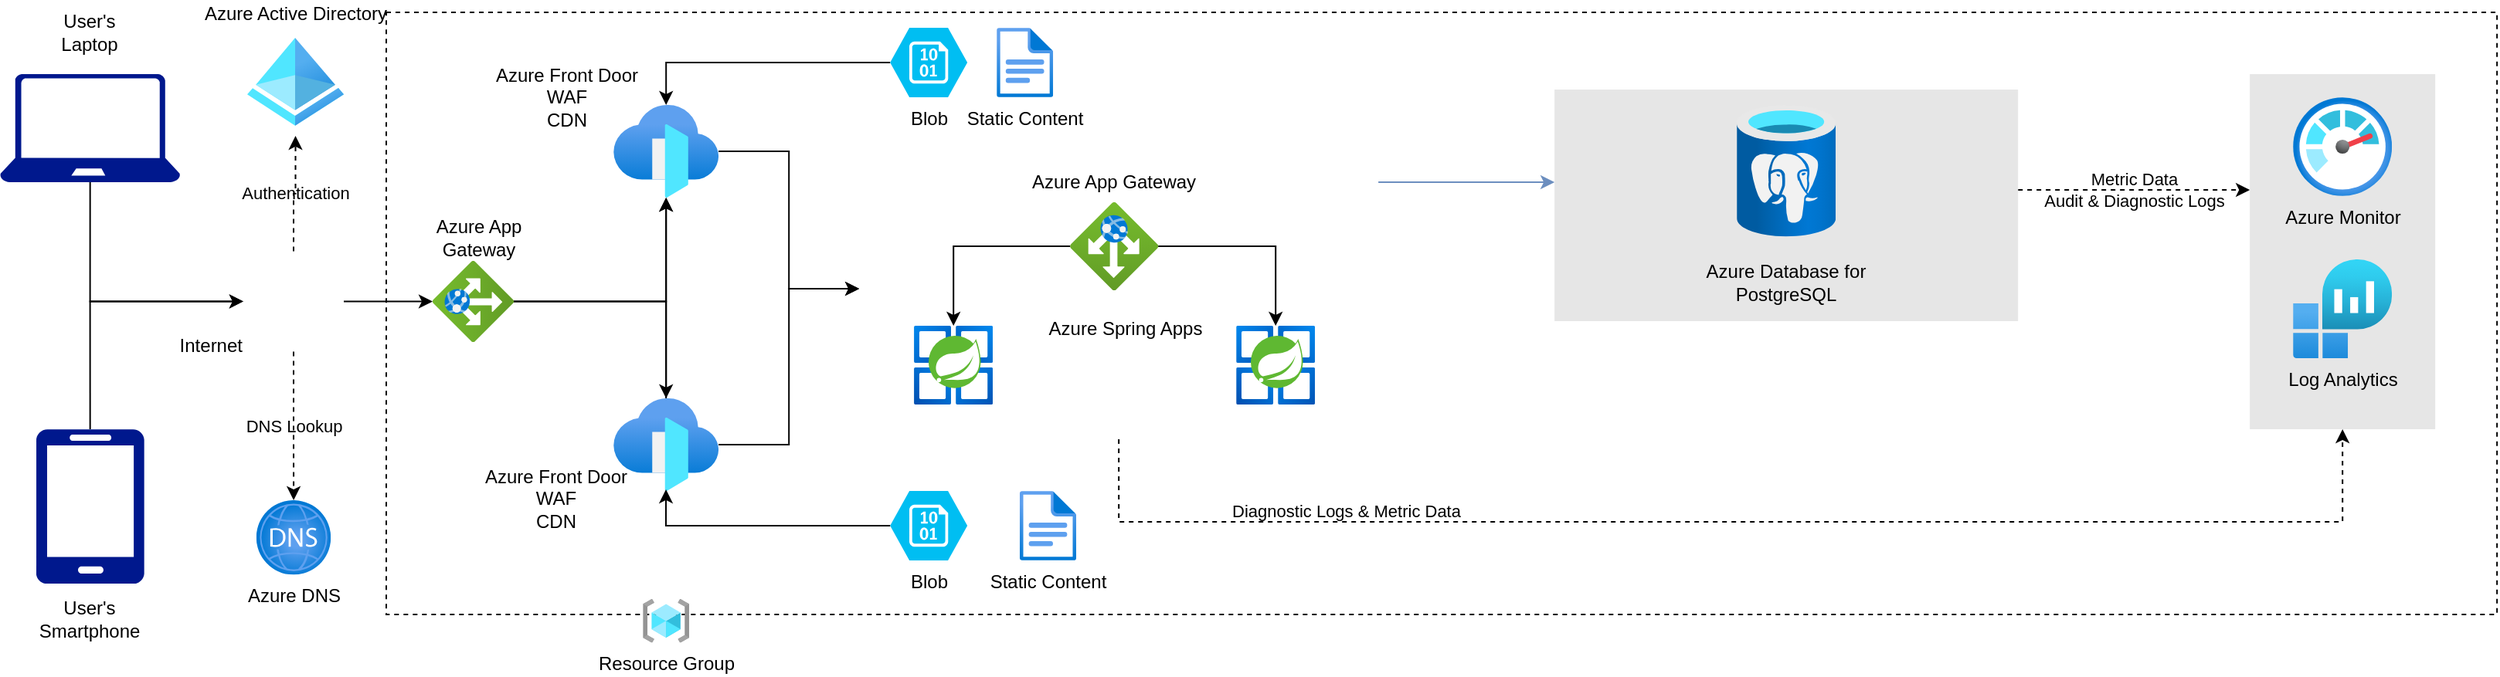 <mxfile version="24.0.5" type="github">
  <diagram id="eU42SZqNZPkEBizLYNml" name="Page-1">
    <mxGraphModel dx="2183" dy="827" grid="1" gridSize="10" guides="1" tooltips="1" connect="1" arrows="1" fold="1" page="1" pageScale="1" pageWidth="827" pageHeight="1169" math="0" shadow="0">
      <root>
        <mxCell id="0" />
        <mxCell id="1" parent="0" />
        <mxCell id="rHMRhhfsmZjwr-JyM9iI-22" value="" style="rounded=0;whiteSpace=wrap;html=1;fillColor=none;dashed=1;labelBackgroundColor=none;" parent="1" vertex="1">
          <mxGeometry x="260" y="220" width="1366.08" height="390" as="geometry" />
        </mxCell>
        <mxCell id="-X691ST315V3n6Ed_qC9-4" value="Metric Data&lt;br&gt;Audit &amp;amp; Diagnostic Logs" style="edgeStyle=orthogonalEdgeStyle;rounded=0;orthogonalLoop=1;jettySize=auto;html=1;labelBackgroundColor=none;dashed=1;" parent="1" source="rHMRhhfsmZjwr-JyM9iI-26" target="-X691ST315V3n6Ed_qC9-3" edge="1">
          <mxGeometry relative="1" as="geometry">
            <Array as="points">
              <mxPoint x="1386.08" y="335" />
              <mxPoint x="1386.08" y="335" />
            </Array>
          </mxGeometry>
        </mxCell>
        <mxCell id="rHMRhhfsmZjwr-JyM9iI-34" style="edgeStyle=orthogonalEdgeStyle;rounded=0;orthogonalLoop=1;jettySize=auto;html=1;fillColor=#dae8fc;strokeColor=#6c8ebf;labelBackgroundColor=none;" parent="1" target="rHMRhhfsmZjwr-JyM9iI-26" edge="1">
          <mxGeometry relative="1" as="geometry">
            <Array as="points">
              <mxPoint x="986.08" y="330" />
              <mxPoint x="986.08" y="330" />
            </Array>
            <mxPoint x="902.08" y="330" as="sourcePoint" />
          </mxGeometry>
        </mxCell>
        <mxCell id="-X691ST315V3n6Ed_qC9-6" style="edgeStyle=orthogonalEdgeStyle;rounded=0;orthogonalLoop=1;jettySize=auto;html=1;dashed=1;labelBackgroundColor=none;entryX=0.5;entryY=1;entryDx=0;entryDy=0;" parent="1" target="-X691ST315V3n6Ed_qC9-3" edge="1">
          <mxGeometry relative="1" as="geometry">
            <mxPoint x="1526.08" y="510" as="targetPoint" />
            <Array as="points">
              <mxPoint x="734.08" y="550" />
              <mxPoint x="1526.08" y="550" />
            </Array>
            <mxPoint x="734.08" y="490.5" as="sourcePoint" />
          </mxGeometry>
        </mxCell>
        <mxCell id="-X691ST315V3n6Ed_qC9-7" value="Diagnostic Logs &amp;amp; Metric Data" style="edgeLabel;html=1;align=center;verticalAlign=middle;resizable=0;points=[];labelBackgroundColor=none;" parent="-X691ST315V3n6Ed_qC9-6" vertex="1" connectable="0">
          <mxGeometry x="-0.561" relative="1" as="geometry">
            <mxPoint x="6" y="-7" as="offset" />
          </mxGeometry>
        </mxCell>
        <mxCell id="rHMRhhfsmZjwr-JyM9iI-1" value="Azure Active Directory" style="aspect=fixed;html=1;points=[];align=center;image;fontSize=12;image=img/lib/azure2/identity/Azure_Active_Directory.svg;fontFamily=Helvetica;fontColor=default;strokeColor=none;fillColor=#00BEF2;labelPosition=center;verticalLabelPosition=top;verticalAlign=bottom;labelBackgroundColor=none;" parent="1" vertex="1">
          <mxGeometry x="170.0" y="229.99" width="62.5" height="70" as="geometry" />
        </mxCell>
        <mxCell id="rHMRhhfsmZjwr-JyM9iI-5" value="DNS Lookup" style="edgeStyle=orthogonalEdgeStyle;rounded=0;orthogonalLoop=1;jettySize=auto;html=1;dashed=1;labelBackgroundColor=none;" parent="1" source="rHMRhhfsmZjwr-JyM9iI-3" target="rHMRhhfsmZjwr-JyM9iI-4" edge="1">
          <mxGeometry relative="1" as="geometry" />
        </mxCell>
        <mxCell id="rHMRhhfsmZjwr-JyM9iI-6" value="Authentication" style="edgeStyle=orthogonalEdgeStyle;rounded=0;orthogonalLoop=1;jettySize=auto;html=1;dashed=1;labelBackgroundColor=none;" parent="1" source="rHMRhhfsmZjwr-JyM9iI-3" target="rHMRhhfsmZjwr-JyM9iI-1" edge="1">
          <mxGeometry relative="1" as="geometry" />
        </mxCell>
        <mxCell id="lxnceqVmoM368mI90yUr-34" style="edgeStyle=orthogonalEdgeStyle;rounded=0;orthogonalLoop=1;jettySize=auto;html=1;" parent="1" source="rHMRhhfsmZjwr-JyM9iI-3" target="lxnceqVmoM368mI90yUr-10" edge="1">
          <mxGeometry relative="1" as="geometry" />
        </mxCell>
        <mxCell id="rHMRhhfsmZjwr-JyM9iI-3" value="&lt;div&gt;&lt;br&gt;&lt;/div&gt;&lt;div&gt;&lt;br&gt;&lt;/div&gt;&lt;div&gt;&lt;br&gt;&lt;/div&gt;&lt;div&gt;&lt;br&gt;&lt;/div&gt;Internet" style="shape=image;html=1;verticalAlign=middle;verticalLabelPosition=middle;labelBackgroundColor=none;imageAspect=0;aspect=fixed;image=https://cdn4.iconfinder.com/data/icons/for-your-interface-free-samples/128/Globe-128.png;labelPosition=left;align=right;" parent="1" vertex="1">
          <mxGeometry x="167.5" y="374.74" width="65" height="65" as="geometry" />
        </mxCell>
        <mxCell id="rHMRhhfsmZjwr-JyM9iI-4" value="Azure DNS" style="aspect=fixed;html=1;points=[];align=center;image;fontSize=12;image=img/lib/azure2/networking/DNS_Zones.svg;labelBackgroundColor=none;" parent="1" vertex="1">
          <mxGeometry x="175.87" y="536" width="48.25" height="48.25" as="geometry" />
        </mxCell>
        <mxCell id="rHMRhhfsmZjwr-JyM9iI-15" value="Blob" style="verticalLabelPosition=bottom;html=1;verticalAlign=top;align=center;strokeColor=none;fillColor=#00BEF2;shape=mxgraph.azure.storage_blob;labelBackgroundColor=none;" parent="1" vertex="1">
          <mxGeometry x="586.08" y="530" width="50" height="45" as="geometry" />
        </mxCell>
        <mxCell id="rHMRhhfsmZjwr-JyM9iI-21" value="Static Content" style="aspect=fixed;html=1;points=[];align=center;image;fontSize=12;image=img/lib/azure2/general/File.svg;labelBackgroundColor=none;" parent="1" vertex="1">
          <mxGeometry x="670" y="530" width="36.51" height="45" as="geometry" />
        </mxCell>
        <mxCell id="rHMRhhfsmZjwr-JyM9iI-23" value="Resource Group" style="aspect=fixed;html=1;points=[];align=center;image;fontSize=12;image=img/lib/azure2/general/Resource_Groups.svg;dashed=1;fillColor=none;labelBackgroundColor=none;" parent="1" vertex="1">
          <mxGeometry x="426.08" y="600" width="30" height="28.24" as="geometry" />
        </mxCell>
        <mxCell id="rHMRhhfsmZjwr-JyM9iI-33" value="" style="group;labelBackgroundColor=none;strokeColor=none;" parent="1" vertex="1" connectable="0">
          <mxGeometry x="566.08" y="334" width="330" height="160" as="geometry" />
        </mxCell>
        <mxCell id="rHMRhhfsmZjwr-JyM9iI-28" value="Azure App Gateway" style="rounded=0;whiteSpace=wrap;html=1;dashed=1;labelBackgroundColor=none;fillColor=#FFFFFF;labelPosition=center;verticalLabelPosition=top;align=center;verticalAlign=bottom;spacingTop=0;spacingBottom=-35;strokeColor=none;" parent="rHMRhhfsmZjwr-JyM9iI-33" vertex="1">
          <mxGeometry y="-30" width="330" height="190" as="geometry" />
        </mxCell>
        <mxCell id="BkGXoA5Bx6v94jvCn9sr-6" value="" style="edgeStyle=orthogonalEdgeStyle;rounded=0;orthogonalLoop=1;jettySize=auto;html=1;" parent="rHMRhhfsmZjwr-JyM9iI-33" source="BkGXoA5Bx6v94jvCn9sr-1" target="BkGXoA5Bx6v94jvCn9sr-3" edge="1">
          <mxGeometry relative="1" as="geometry" />
        </mxCell>
        <mxCell id="BkGXoA5Bx6v94jvCn9sr-7" value="" style="edgeStyle=orthogonalEdgeStyle;rounded=0;orthogonalLoop=1;jettySize=auto;html=1;" parent="rHMRhhfsmZjwr-JyM9iI-33" source="BkGXoA5Bx6v94jvCn9sr-1" target="BkGXoA5Bx6v94jvCn9sr-5" edge="1">
          <mxGeometry relative="1" as="geometry" />
        </mxCell>
        <mxCell id="BkGXoA5Bx6v94jvCn9sr-1" value="" style="image;aspect=fixed;html=1;points=[];align=center;fontSize=12;image=img/lib/azure2/networking/Application_Gateways.svg;" parent="rHMRhhfsmZjwr-JyM9iI-33" vertex="1">
          <mxGeometry x="136.515" y="9" width="57" height="57" as="geometry" />
        </mxCell>
        <mxCell id="BkGXoA5Bx6v94jvCn9sr-3" value="" style="image;aspect=fixed;html=1;points=[];align=center;fontSize=12;image=img/lib/azure2/compute/Azure_Spring_Cloud.svg;" parent="rHMRhhfsmZjwr-JyM9iI-33" vertex="1">
          <mxGeometry x="35.472" y="89" width="51" height="51" as="geometry" />
        </mxCell>
        <mxCell id="BkGXoA5Bx6v94jvCn9sr-5" value="" style="image;aspect=fixed;html=1;points=[];align=center;fontSize=12;image=img/lib/azure2/compute/Azure_Spring_Cloud.svg;" parent="rHMRhhfsmZjwr-JyM9iI-33" vertex="1">
          <mxGeometry x="244.007" y="89" width="51" height="51" as="geometry" />
        </mxCell>
        <mxCell id="BkGXoA5Bx6v94jvCn9sr-9" value="Azure Spring Apps" style="text;strokeColor=none;align=center;fillColor=none;html=1;verticalAlign=middle;whiteSpace=wrap;rounded=0;" parent="rHMRhhfsmZjwr-JyM9iI-33" vertex="1">
          <mxGeometry x="107.492" y="76" width="128.99" height="30" as="geometry" />
        </mxCell>
        <mxCell id="-X691ST315V3n6Ed_qC9-5" value="" style="group;labelBackgroundColor=none;strokeColor=none;" parent="1" vertex="1" connectable="0">
          <mxGeometry x="1466.08" y="260" width="120" height="230" as="geometry" />
        </mxCell>
        <mxCell id="-X691ST315V3n6Ed_qC9-3" value="" style="rounded=0;whiteSpace=wrap;html=1;dashed=1;labelBackgroundColor=none;fillColor=#E6E6E6;strokeColor=none;" parent="-X691ST315V3n6Ed_qC9-5" vertex="1">
          <mxGeometry width="120" height="230" as="geometry" />
        </mxCell>
        <mxCell id="-X691ST315V3n6Ed_qC9-1" value="Azure Monitor" style="aspect=fixed;html=1;points=[];align=center;image;fontSize=12;image=img/lib/azure2/management_governance/Monitor.svg;dashed=1;labelBackgroundColor=none;fillColor=#FFFFFF;" parent="-X691ST315V3n6Ed_qC9-5" vertex="1">
          <mxGeometry x="28" y="15" width="64" height="64" as="geometry" />
        </mxCell>
        <mxCell id="-X691ST315V3n6Ed_qC9-2" value="Log Analytics" style="aspect=fixed;html=1;points=[];align=center;image;fontSize=12;image=img/lib/azure2/analytics/Log_Analytics_Workspaces.svg;dashed=1;labelBackgroundColor=none;fillColor=#FFFFFF;" parent="-X691ST315V3n6Ed_qC9-5" vertex="1">
          <mxGeometry x="28" y="120" width="64" height="64" as="geometry" />
        </mxCell>
        <mxCell id="-X691ST315V3n6Ed_qC9-8" value="" style="group;labelBackgroundColor=none;strokeColor=none;" parent="1" vertex="1" connectable="0">
          <mxGeometry x="1016.08" y="270" width="300" height="150" as="geometry" />
        </mxCell>
        <mxCell id="rHMRhhfsmZjwr-JyM9iI-26" value="" style="rounded=0;whiteSpace=wrap;html=1;dashed=1;labelBackgroundColor=none;fillColor=#E6E6E6;strokeColor=none;" parent="-X691ST315V3n6Ed_qC9-8" vertex="1">
          <mxGeometry width="300" height="150" as="geometry" />
        </mxCell>
        <mxCell id="uoVPnfonSaMxyUc0y1Ku-1" value="" style="image;aspect=fixed;html=1;points=[];align=center;fontSize=12;image=img/lib/azure2/databases/Azure_Database_PostgreSQL_Server.svg;" vertex="1" parent="-X691ST315V3n6Ed_qC9-8">
          <mxGeometry x="118" y="10" width="64" height="85.33" as="geometry" />
        </mxCell>
        <mxCell id="uoVPnfonSaMxyUc0y1Ku-2" value="Azure Database for PostgreSQL" style="text;strokeColor=none;align=center;fillColor=none;html=1;verticalAlign=middle;whiteSpace=wrap;rounded=0;" vertex="1" parent="-X691ST315V3n6Ed_qC9-8">
          <mxGeometry x="80" y="110" width="140" height="30" as="geometry" />
        </mxCell>
        <mxCell id="uoVPnfonSaMxyUc0y1Ku-3" style="edgeStyle=orthogonalEdgeStyle;rounded=0;orthogonalLoop=1;jettySize=auto;html=1;exitX=0.5;exitY=1;exitDx=0;exitDy=0;" edge="1" parent="-X691ST315V3n6Ed_qC9-8" source="uoVPnfonSaMxyUc0y1Ku-2" target="uoVPnfonSaMxyUc0y1Ku-2">
          <mxGeometry relative="1" as="geometry" />
        </mxCell>
        <mxCell id="d4b7sb2zIfWXztZ_UAcB-5" style="edgeStyle=orthogonalEdgeStyle;rounded=0;orthogonalLoop=1;jettySize=auto;html=1;exitX=0.5;exitY=0;exitDx=0;exitDy=0;exitPerimeter=0;entryX=0;entryY=0.5;entryDx=0;entryDy=0;" parent="1" source="d4b7sb2zIfWXztZ_UAcB-1" target="rHMRhhfsmZjwr-JyM9iI-3" edge="1">
          <mxGeometry relative="1" as="geometry">
            <mxPoint x="263.33" y="410" as="targetPoint" />
            <Array as="points">
              <mxPoint x="68" y="407" />
            </Array>
          </mxGeometry>
        </mxCell>
        <mxCell id="d4b7sb2zIfWXztZ_UAcB-1" value="" style="sketch=0;aspect=fixed;pointerEvents=1;shadow=0;dashed=0;html=1;strokeColor=none;labelPosition=center;verticalLabelPosition=bottom;verticalAlign=top;align=center;fillColor=#00188D;shape=mxgraph.azure.mobile" parent="1" vertex="1">
          <mxGeometry x="33.33" y="490" width="70" height="100" as="geometry" />
        </mxCell>
        <mxCell id="d4b7sb2zIfWXztZ_UAcB-6" style="edgeStyle=orthogonalEdgeStyle;rounded=0;orthogonalLoop=1;jettySize=auto;html=1;exitX=0.5;exitY=1;exitDx=0;exitDy=0;exitPerimeter=0;entryX=0;entryY=0.5;entryDx=0;entryDy=0;" parent="1" source="d4b7sb2zIfWXztZ_UAcB-2" target="rHMRhhfsmZjwr-JyM9iI-3" edge="1">
          <mxGeometry relative="1" as="geometry">
            <Array as="points">
              <mxPoint x="68" y="407" />
            </Array>
          </mxGeometry>
        </mxCell>
        <mxCell id="d4b7sb2zIfWXztZ_UAcB-2" value="" style="sketch=0;aspect=fixed;pointerEvents=1;shadow=0;dashed=0;html=1;strokeColor=none;labelPosition=center;verticalLabelPosition=bottom;verticalAlign=top;align=center;fillColor=#00188D;shape=mxgraph.azure.laptop" parent="1" vertex="1">
          <mxGeometry x="10.0" y="260" width="116.66" height="70" as="geometry" />
        </mxCell>
        <mxCell id="d4b7sb2zIfWXztZ_UAcB-8" value="User&#39;s Laptop" style="text;strokeColor=none;align=center;fillColor=none;html=1;verticalAlign=middle;whiteSpace=wrap;rounded=0;" parent="1" vertex="1">
          <mxGeometry x="38.33" y="218.24" width="60" height="30" as="geometry" />
        </mxCell>
        <mxCell id="d4b7sb2zIfWXztZ_UAcB-10" value="User&#39;s Smartphone" style="text;strokeColor=none;align=center;fillColor=none;html=1;verticalAlign=middle;whiteSpace=wrap;rounded=0;" parent="1" vertex="1">
          <mxGeometry x="38.33" y="598.24" width="60" height="30" as="geometry" />
        </mxCell>
        <mxCell id="lxnceqVmoM368mI90yUr-24" value="" style="edgeStyle=orthogonalEdgeStyle;rounded=0;orthogonalLoop=1;jettySize=auto;html=1;" parent="1" source="lxnceqVmoM368mI90yUr-1" target="rHMRhhfsmZjwr-JyM9iI-7" edge="1">
          <mxGeometry relative="1" as="geometry" />
        </mxCell>
        <mxCell id="lxnceqVmoM368mI90yUr-29" style="edgeStyle=orthogonalEdgeStyle;rounded=0;orthogonalLoop=1;jettySize=auto;html=1;entryX=0;entryY=0.5;entryDx=0;entryDy=0;" parent="1" source="lxnceqVmoM368mI90yUr-1" target="rHMRhhfsmZjwr-JyM9iI-28" edge="1">
          <mxGeometry relative="1" as="geometry" />
        </mxCell>
        <mxCell id="lxnceqVmoM368mI90yUr-1" value="" style="aspect=fixed;html=1;points=[];align=center;image;fontSize=12;image=img/lib/azure2/networking/Front_Doors.svg;labelPosition=center;verticalLabelPosition=top;verticalAlign=bottom;labelBackgroundColor=none;" parent="1" vertex="1">
          <mxGeometry x="407.08" y="470" width="68" height="60" as="geometry" />
        </mxCell>
        <mxCell id="lxnceqVmoM368mI90yUr-8" style="edgeStyle=orthogonalEdgeStyle;rounded=0;orthogonalLoop=1;jettySize=auto;html=1;exitX=0;exitY=0.5;exitDx=0;exitDy=0;exitPerimeter=0;" parent="1" source="lxnceqVmoM368mI90yUr-6" target="rHMRhhfsmZjwr-JyM9iI-7" edge="1">
          <mxGeometry relative="1" as="geometry" />
        </mxCell>
        <mxCell id="lxnceqVmoM368mI90yUr-6" value="Blob" style="verticalLabelPosition=bottom;html=1;verticalAlign=top;align=center;strokeColor=none;fillColor=#00BEF2;shape=mxgraph.azure.storage_blob;labelBackgroundColor=none;" parent="1" vertex="1">
          <mxGeometry x="586.08" y="229.99" width="50" height="45" as="geometry" />
        </mxCell>
        <mxCell id="lxnceqVmoM368mI90yUr-7" value="Static Content" style="aspect=fixed;html=1;points=[];align=center;image;fontSize=12;image=img/lib/azure2/general/File.svg;labelBackgroundColor=none;" parent="1" vertex="1">
          <mxGeometry x="655.08" y="229.99" width="36.51" height="45" as="geometry" />
        </mxCell>
        <mxCell id="lxnceqVmoM368mI90yUr-9" style="edgeStyle=orthogonalEdgeStyle;rounded=0;orthogonalLoop=1;jettySize=auto;html=1;entryX=0.499;entryY=0.983;entryDx=0;entryDy=0;entryPerimeter=0;" parent="1" source="rHMRhhfsmZjwr-JyM9iI-15" target="lxnceqVmoM368mI90yUr-1" edge="1">
          <mxGeometry relative="1" as="geometry" />
        </mxCell>
        <mxCell id="lxnceqVmoM368mI90yUr-31" style="edgeStyle=orthogonalEdgeStyle;rounded=0;orthogonalLoop=1;jettySize=auto;html=1;entryX=0;entryY=0.5;entryDx=0;entryDy=0;" parent="1" source="rHMRhhfsmZjwr-JyM9iI-7" target="rHMRhhfsmZjwr-JyM9iI-28" edge="1">
          <mxGeometry relative="1" as="geometry" />
        </mxCell>
        <mxCell id="rHMRhhfsmZjwr-JyM9iI-7" value="" style="aspect=fixed;html=1;points=[];align=center;image;fontSize=12;image=img/lib/azure2/networking/Front_Doors.svg;labelPosition=center;verticalLabelPosition=top;verticalAlign=bottom;labelBackgroundColor=none;" parent="1" vertex="1">
          <mxGeometry x="407.08" y="280" width="68" height="60" as="geometry" />
        </mxCell>
        <mxCell id="lxnceqVmoM368mI90yUr-21" style="edgeStyle=orthogonalEdgeStyle;rounded=0;orthogonalLoop=1;jettySize=auto;html=1;" parent="1" source="lxnceqVmoM368mI90yUr-10" target="rHMRhhfsmZjwr-JyM9iI-7" edge="1">
          <mxGeometry relative="1" as="geometry" />
        </mxCell>
        <mxCell id="lxnceqVmoM368mI90yUr-22" style="edgeStyle=orthogonalEdgeStyle;rounded=0;orthogonalLoop=1;jettySize=auto;html=1;" parent="1" source="lxnceqVmoM368mI90yUr-10" target="lxnceqVmoM368mI90yUr-1" edge="1">
          <mxGeometry relative="1" as="geometry" />
        </mxCell>
        <mxCell id="lxnceqVmoM368mI90yUr-10" value="" style="image;aspect=fixed;html=1;points=[];align=center;fontSize=12;image=img/lib/azure2/networking/Application_Gateways.svg;direction=north;" parent="1" vertex="1">
          <mxGeometry x="290" y="380.99" width="52.5" height="52.5" as="geometry" />
        </mxCell>
        <mxCell id="lxnceqVmoM368mI90yUr-25" value="&lt;span style=&quot;text-wrap: nowrap;&quot;&gt;Azure Front Door&lt;/span&gt;&lt;br style=&quot;text-wrap: nowrap;&quot;&gt;&lt;span style=&quot;text-wrap: nowrap;&quot;&gt;WAF&lt;/span&gt;&lt;br style=&quot;text-wrap: nowrap;&quot;&gt;&lt;span style=&quot;text-wrap: nowrap;&quot;&gt;CDN&lt;/span&gt;" style="text;strokeColor=none;align=center;fillColor=none;html=1;verticalAlign=middle;whiteSpace=wrap;rounded=0;" parent="1" vertex="1">
          <mxGeometry x="340" y="520" width="60" height="30" as="geometry" />
        </mxCell>
        <mxCell id="lxnceqVmoM368mI90yUr-26" value="&lt;span style=&quot;text-wrap: nowrap;&quot;&gt;Azure Front Door&lt;/span&gt;&lt;br style=&quot;text-wrap: nowrap;&quot;&gt;&lt;span style=&quot;text-wrap: nowrap;&quot;&gt;WAF&lt;/span&gt;&lt;br style=&quot;text-wrap: nowrap;&quot;&gt;&lt;span style=&quot;text-wrap: nowrap;&quot;&gt;CDN&lt;/span&gt;" style="text;strokeColor=none;align=center;fillColor=none;html=1;verticalAlign=middle;whiteSpace=wrap;rounded=0;" parent="1" vertex="1">
          <mxGeometry x="347.08" y="260" width="60" height="30" as="geometry" />
        </mxCell>
        <mxCell id="lxnceqVmoM368mI90yUr-32" value="Azure App Gateway" style="text;strokeColor=none;align=center;fillColor=none;html=1;verticalAlign=middle;whiteSpace=wrap;rounded=0;" parent="1" vertex="1">
          <mxGeometry x="290" y="350.99" width="60" height="30" as="geometry" />
        </mxCell>
      </root>
    </mxGraphModel>
  </diagram>
</mxfile>

